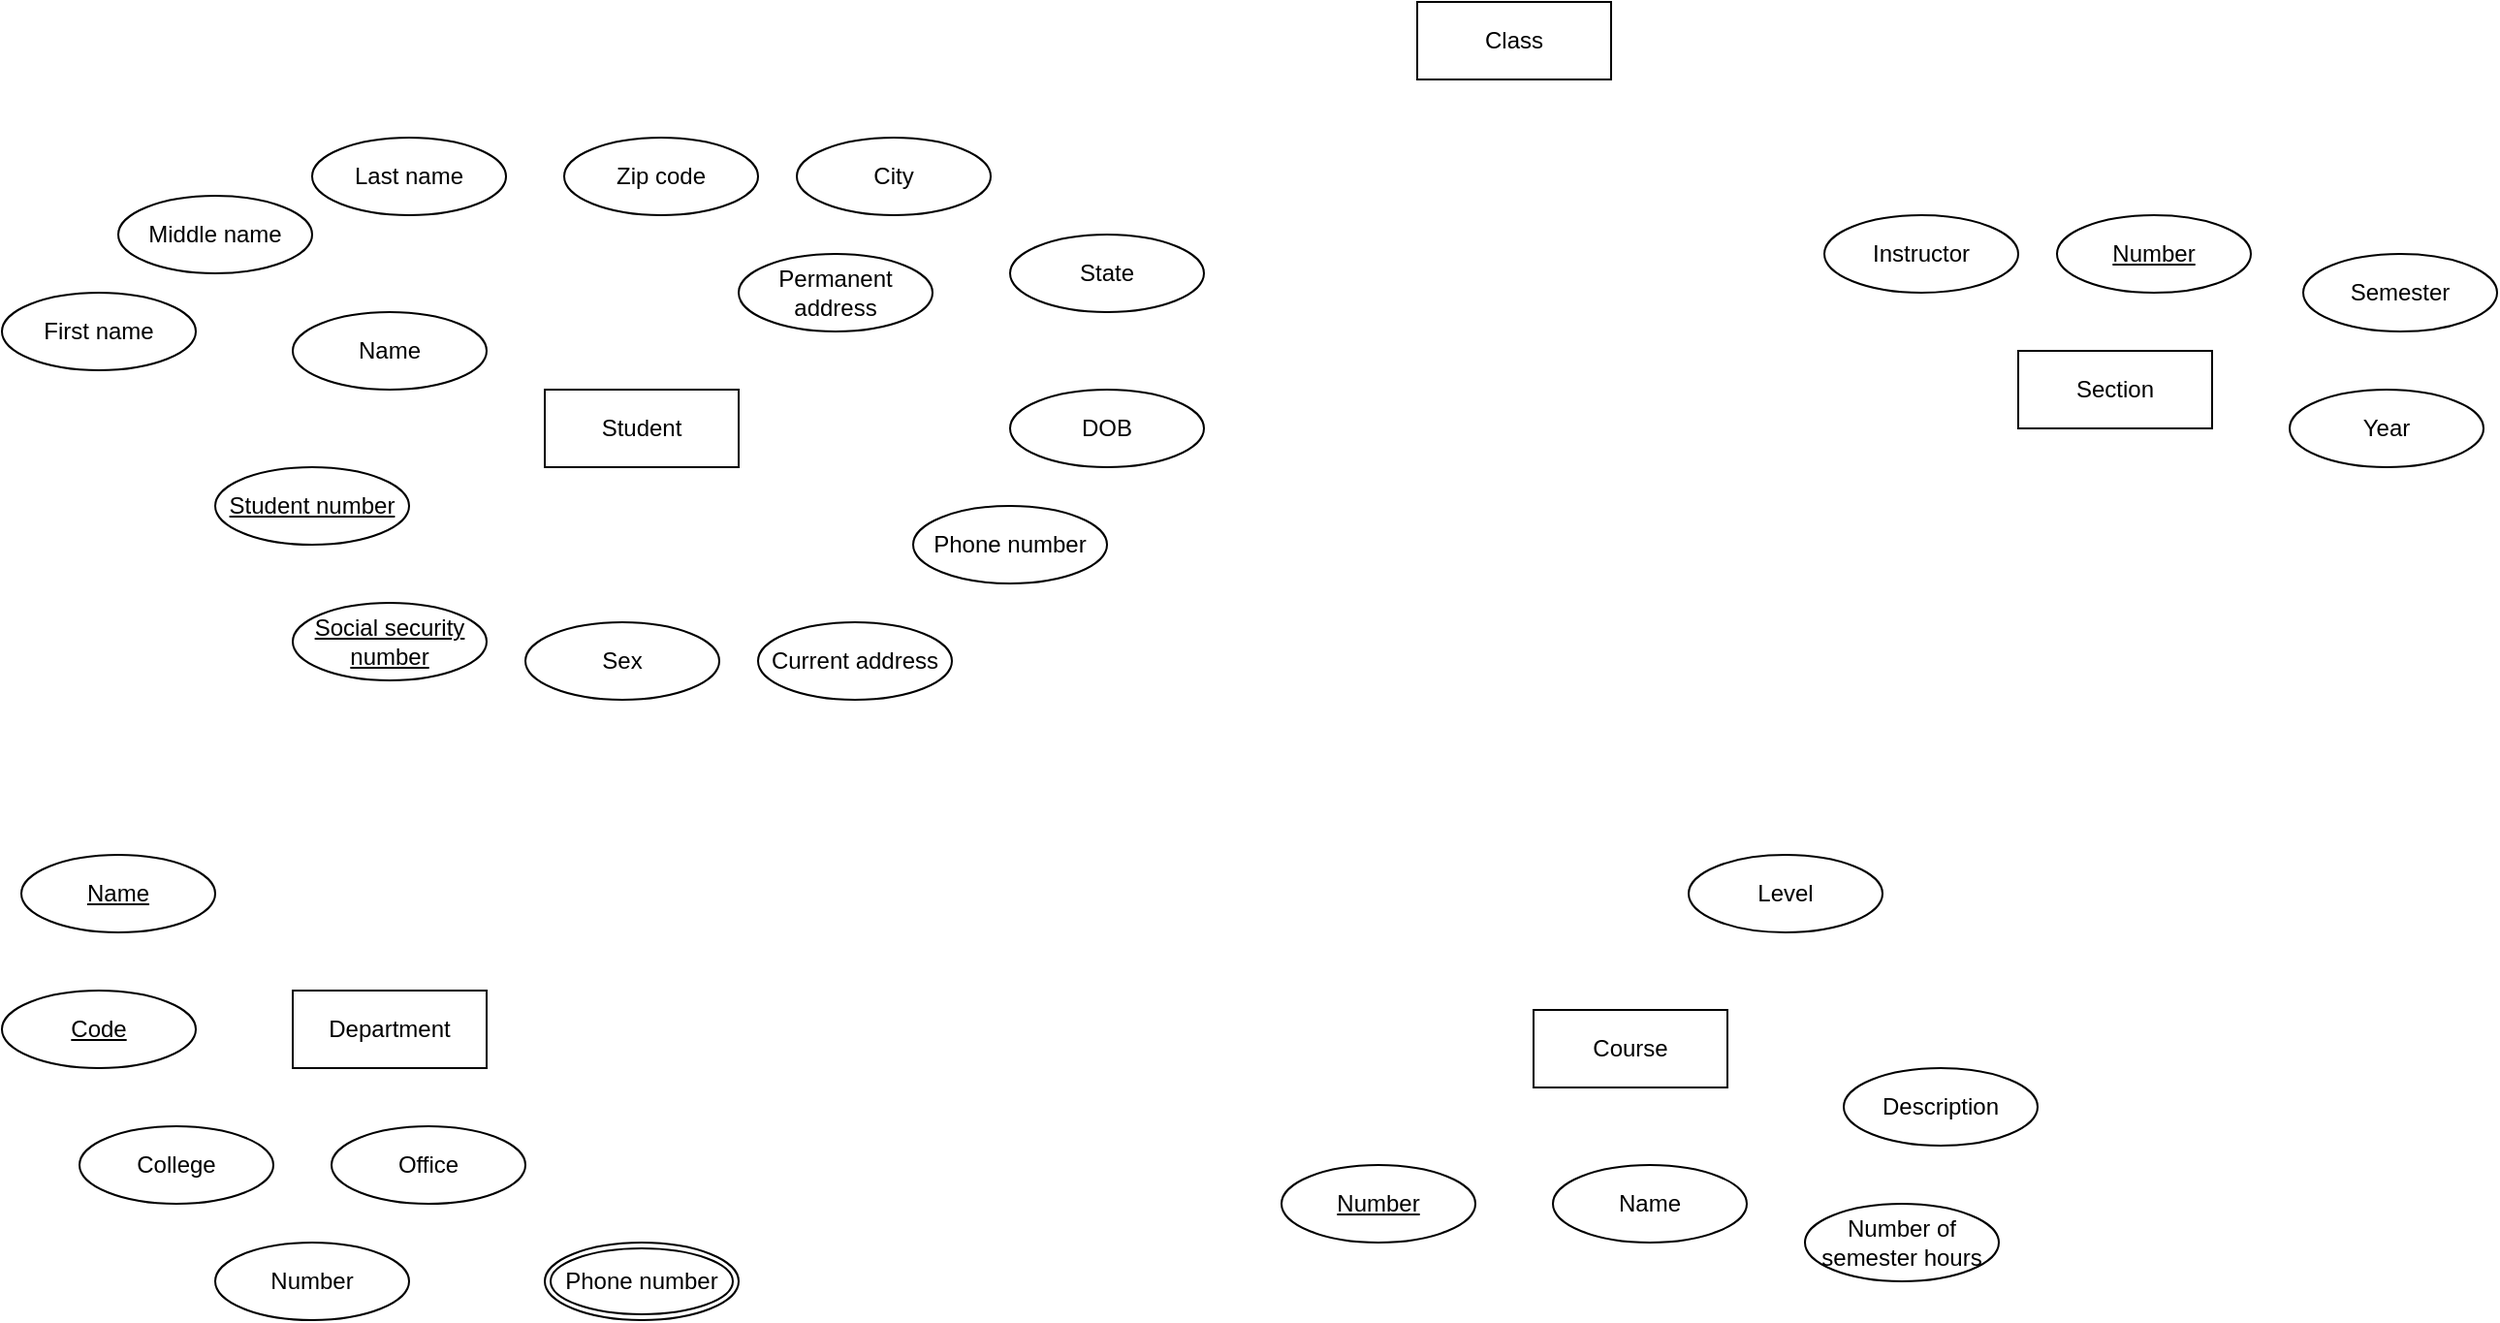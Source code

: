 <mxfile version="21.7.4" type="device">
  <diagram name="Page-1" id="4Bvx7Job2VT7t4dBPuhg">
    <mxGraphModel dx="1987" dy="1835" grid="1" gridSize="10" guides="1" tooltips="1" connect="1" arrows="1" fold="1" page="1" pageScale="1" pageWidth="827" pageHeight="1169" math="0" shadow="0">
      <root>
        <mxCell id="0" />
        <mxCell id="1" parent="0" />
        <mxCell id="XzYgKlqNivfMy2REsT-N-2" value="Student" style="whiteSpace=wrap;html=1;align=center;" vertex="1" parent="1">
          <mxGeometry x="20" y="30" width="100" height="40" as="geometry" />
        </mxCell>
        <mxCell id="XzYgKlqNivfMy2REsT-N-4" value="Name" style="ellipse;whiteSpace=wrap;html=1;align=center;" vertex="1" parent="1">
          <mxGeometry x="-110" y="-10" width="100" height="40" as="geometry" />
        </mxCell>
        <mxCell id="XzYgKlqNivfMy2REsT-N-5" value="Student number" style="ellipse;whiteSpace=wrap;html=1;align=center;fontStyle=4;" vertex="1" parent="1">
          <mxGeometry x="-150" y="70" width="100" height="40" as="geometry" />
        </mxCell>
        <mxCell id="XzYgKlqNivfMy2REsT-N-6" value="Social security number" style="ellipse;whiteSpace=wrap;html=1;align=center;fontStyle=4;" vertex="1" parent="1">
          <mxGeometry x="-110" y="140" width="100" height="40" as="geometry" />
        </mxCell>
        <mxCell id="XzYgKlqNivfMy2REsT-N-8" value="Current address" style="ellipse;whiteSpace=wrap;html=1;align=center;" vertex="1" parent="1">
          <mxGeometry x="130" y="150" width="100" height="40" as="geometry" />
        </mxCell>
        <mxCell id="XzYgKlqNivfMy2REsT-N-9" value="Permanent address" style="ellipse;whiteSpace=wrap;html=1;align=center;" vertex="1" parent="1">
          <mxGeometry x="120" y="-40" width="100" height="40" as="geometry" />
        </mxCell>
        <mxCell id="XzYgKlqNivfMy2REsT-N-10" value="Phone number" style="ellipse;whiteSpace=wrap;html=1;align=center;" vertex="1" parent="1">
          <mxGeometry x="210" y="90" width="100" height="40" as="geometry" />
        </mxCell>
        <mxCell id="XzYgKlqNivfMy2REsT-N-11" value="DOB" style="ellipse;whiteSpace=wrap;html=1;align=center;" vertex="1" parent="1">
          <mxGeometry x="260" y="30" width="100" height="40" as="geometry" />
        </mxCell>
        <mxCell id="XzYgKlqNivfMy2REsT-N-12" value="Sex" style="ellipse;whiteSpace=wrap;html=1;align=center;" vertex="1" parent="1">
          <mxGeometry x="10" y="150" width="100" height="40" as="geometry" />
        </mxCell>
        <mxCell id="XzYgKlqNivfMy2REsT-N-14" value="Department" style="whiteSpace=wrap;html=1;align=center;" vertex="1" parent="1">
          <mxGeometry x="-110" y="340" width="100" height="40" as="geometry" />
        </mxCell>
        <mxCell id="XzYgKlqNivfMy2REsT-N-15" value="Course" style="whiteSpace=wrap;html=1;align=center;" vertex="1" parent="1">
          <mxGeometry x="530" y="350" width="100" height="40" as="geometry" />
        </mxCell>
        <mxCell id="XzYgKlqNivfMy2REsT-N-16" value="Section" style="whiteSpace=wrap;html=1;align=center;" vertex="1" parent="1">
          <mxGeometry x="780" y="10" width="100" height="40" as="geometry" />
        </mxCell>
        <mxCell id="XzYgKlqNivfMy2REsT-N-18" value="Zip code" style="ellipse;whiteSpace=wrap;html=1;align=center;" vertex="1" parent="1">
          <mxGeometry x="30" y="-100" width="100" height="40" as="geometry" />
        </mxCell>
        <mxCell id="XzYgKlqNivfMy2REsT-N-19" value="State" style="ellipse;whiteSpace=wrap;html=1;align=center;" vertex="1" parent="1">
          <mxGeometry x="260" y="-50" width="100" height="40" as="geometry" />
        </mxCell>
        <mxCell id="XzYgKlqNivfMy2REsT-N-21" value="City" style="ellipse;whiteSpace=wrap;html=1;align=center;" vertex="1" parent="1">
          <mxGeometry x="150" y="-100" width="100" height="40" as="geometry" />
        </mxCell>
        <mxCell id="XzYgKlqNivfMy2REsT-N-22" value="First name" style="ellipse;whiteSpace=wrap;html=1;align=center;" vertex="1" parent="1">
          <mxGeometry x="-260" y="-20" width="100" height="40" as="geometry" />
        </mxCell>
        <mxCell id="XzYgKlqNivfMy2REsT-N-23" value="Middle name" style="ellipse;whiteSpace=wrap;html=1;align=center;" vertex="1" parent="1">
          <mxGeometry x="-200" y="-70" width="100" height="40" as="geometry" />
        </mxCell>
        <mxCell id="XzYgKlqNivfMy2REsT-N-24" value="Last name" style="ellipse;whiteSpace=wrap;html=1;align=center;" vertex="1" parent="1">
          <mxGeometry x="-100" y="-100" width="100" height="40" as="geometry" />
        </mxCell>
        <mxCell id="XzYgKlqNivfMy2REsT-N-25" value="Class" style="whiteSpace=wrap;html=1;align=center;" vertex="1" parent="1">
          <mxGeometry x="470" y="-170" width="100" height="40" as="geometry" />
        </mxCell>
        <mxCell id="XzYgKlqNivfMy2REsT-N-27" value="Name" style="ellipse;whiteSpace=wrap;html=1;align=center;fontStyle=4;" vertex="1" parent="1">
          <mxGeometry x="-250" y="270" width="100" height="40" as="geometry" />
        </mxCell>
        <mxCell id="XzYgKlqNivfMy2REsT-N-28" value="Code" style="ellipse;whiteSpace=wrap;html=1;align=center;fontStyle=4;" vertex="1" parent="1">
          <mxGeometry x="-260" y="340" width="100" height="40" as="geometry" />
        </mxCell>
        <mxCell id="XzYgKlqNivfMy2REsT-N-30" value="College" style="ellipse;whiteSpace=wrap;html=1;align=center;" vertex="1" parent="1">
          <mxGeometry x="-220" y="410" width="100" height="40" as="geometry" />
        </mxCell>
        <mxCell id="XzYgKlqNivfMy2REsT-N-31" value="Office" style="ellipse;whiteSpace=wrap;html=1;align=center;" vertex="1" parent="1">
          <mxGeometry x="-90" y="410" width="100" height="40" as="geometry" />
        </mxCell>
        <mxCell id="XzYgKlqNivfMy2REsT-N-34" value="Phone number" style="ellipse;shape=doubleEllipse;margin=3;whiteSpace=wrap;html=1;align=center;" vertex="1" parent="1">
          <mxGeometry x="20" y="470" width="100" height="40" as="geometry" />
        </mxCell>
        <mxCell id="XzYgKlqNivfMy2REsT-N-35" value="Number" style="ellipse;whiteSpace=wrap;html=1;align=center;" vertex="1" parent="1">
          <mxGeometry x="-150" y="470" width="100" height="40" as="geometry" />
        </mxCell>
        <mxCell id="XzYgKlqNivfMy2REsT-N-37" value="Name" style="ellipse;whiteSpace=wrap;html=1;align=center;" vertex="1" parent="1">
          <mxGeometry x="540" y="430" width="100" height="40" as="geometry" />
        </mxCell>
        <mxCell id="XzYgKlqNivfMy2REsT-N-38" value="Number" style="ellipse;whiteSpace=wrap;html=1;align=center;fontStyle=4;" vertex="1" parent="1">
          <mxGeometry x="400" y="430" width="100" height="40" as="geometry" />
        </mxCell>
        <mxCell id="XzYgKlqNivfMy2REsT-N-39" value="Description" style="ellipse;whiteSpace=wrap;html=1;align=center;" vertex="1" parent="1">
          <mxGeometry x="690" y="380" width="100" height="40" as="geometry" />
        </mxCell>
        <mxCell id="XzYgKlqNivfMy2REsT-N-40" value="Number of semester hours" style="ellipse;whiteSpace=wrap;html=1;align=center;" vertex="1" parent="1">
          <mxGeometry x="670" y="450" width="100" height="40" as="geometry" />
        </mxCell>
        <mxCell id="XzYgKlqNivfMy2REsT-N-41" value="Level" style="ellipse;whiteSpace=wrap;html=1;align=center;" vertex="1" parent="1">
          <mxGeometry x="610" y="270" width="100" height="40" as="geometry" />
        </mxCell>
        <mxCell id="XzYgKlqNivfMy2REsT-N-42" value="Instructor" style="ellipse;whiteSpace=wrap;html=1;align=center;" vertex="1" parent="1">
          <mxGeometry x="680" y="-60" width="100" height="40" as="geometry" />
        </mxCell>
        <mxCell id="XzYgKlqNivfMy2REsT-N-43" value="Number" style="ellipse;whiteSpace=wrap;html=1;align=center;fontStyle=4;" vertex="1" parent="1">
          <mxGeometry x="800" y="-60" width="100" height="40" as="geometry" />
        </mxCell>
        <mxCell id="XzYgKlqNivfMy2REsT-N-44" value="Year" style="ellipse;whiteSpace=wrap;html=1;align=center;" vertex="1" parent="1">
          <mxGeometry x="920" y="30" width="100" height="40" as="geometry" />
        </mxCell>
        <mxCell id="XzYgKlqNivfMy2REsT-N-45" value="Semester" style="ellipse;whiteSpace=wrap;html=1;align=center;" vertex="1" parent="1">
          <mxGeometry x="927" y="-40" width="100" height="40" as="geometry" />
        </mxCell>
      </root>
    </mxGraphModel>
  </diagram>
</mxfile>
